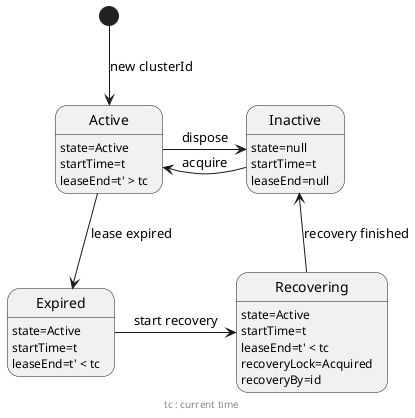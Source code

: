  /'
   Licensed to the Apache Software Foundation (ASF) under one or more
   contributor license agreements.  See the NOTICE file distributed with
   this work for additional information regarding copyright ownership.
   The ASF licenses this file to You under the Apache License, Version 2.0
   (the "License"); you may not use this file except in compliance with
   the License.  You may obtain a copy of the License at

     http://www.apache.org/licenses/LICENSE-2.0

   Unless required by applicable law or agreed to in writing, software
   distributed under the License is distributed on an "AS IS" BASIS,
   WITHOUT WARRANTIES OR CONDITIONS OF ANY KIND, either express or implied.
   See the License for the specific language governing permissions and
   limitations under the License.
 '/
@startuml
[*] --> Active : new clusterId
Active : state=Active
Active : startTime=t
Active : leaseEnd=t' > tc
Active -right-> Inactive : dispose
Active -down-> Expired : lease expired

Inactive : state=null
Inactive : startTime=t
Inactive : leaseEnd=null
Inactive -left-> Active : acquire

Expired : state=Active
Expired : startTime=t
Expired : leaseEnd=t' < tc
Expired -right-> Recovering : start recovery

Recovering : state=Active
Recovering : startTime=t
Recovering : leaseEnd=t' < tc
Recovering : recoveryLock=Acquired
Recovering : recoveryBy=id
Recovering -up-> Inactive : recovery finished

footer tc : current time
@enduml
